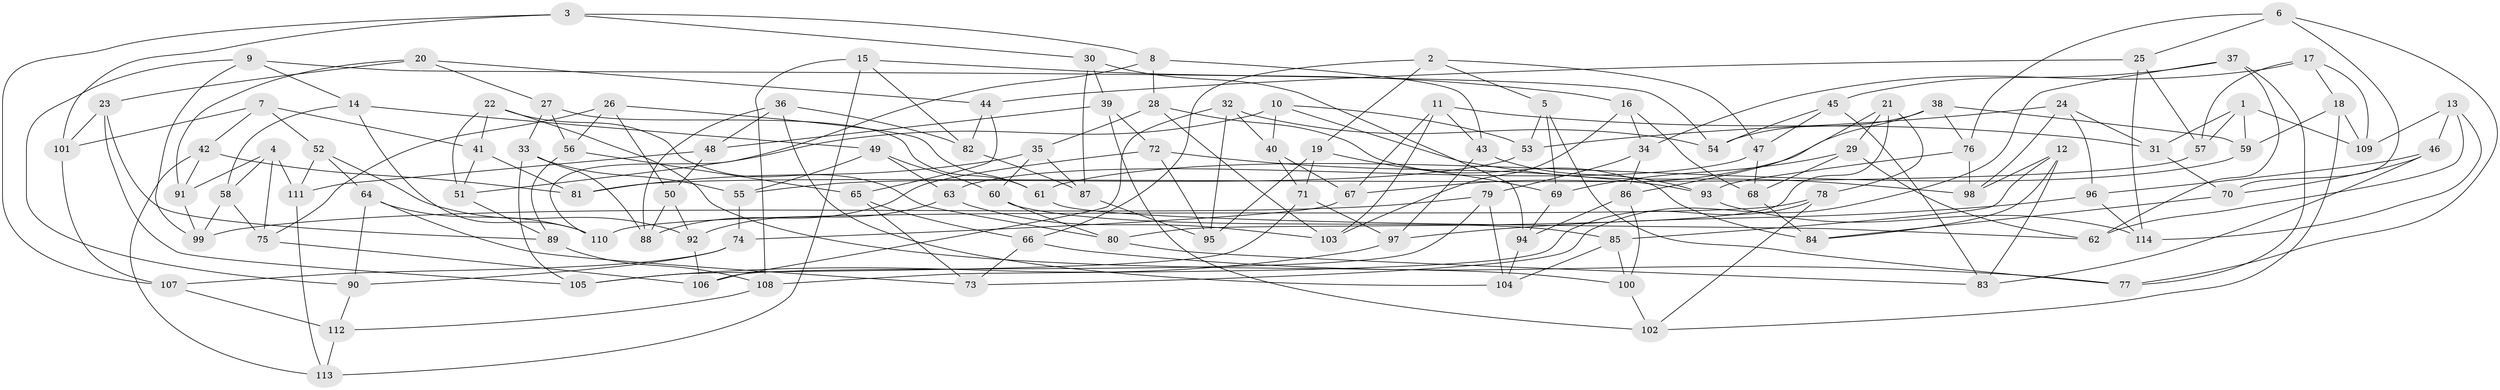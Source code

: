 // Generated by graph-tools (version 1.1) at 2025/16/03/09/25 04:16:23]
// undirected, 114 vertices, 228 edges
graph export_dot {
graph [start="1"]
  node [color=gray90,style=filled];
  1;
  2;
  3;
  4;
  5;
  6;
  7;
  8;
  9;
  10;
  11;
  12;
  13;
  14;
  15;
  16;
  17;
  18;
  19;
  20;
  21;
  22;
  23;
  24;
  25;
  26;
  27;
  28;
  29;
  30;
  31;
  32;
  33;
  34;
  35;
  36;
  37;
  38;
  39;
  40;
  41;
  42;
  43;
  44;
  45;
  46;
  47;
  48;
  49;
  50;
  51;
  52;
  53;
  54;
  55;
  56;
  57;
  58;
  59;
  60;
  61;
  62;
  63;
  64;
  65;
  66;
  67;
  68;
  69;
  70;
  71;
  72;
  73;
  74;
  75;
  76;
  77;
  78;
  79;
  80;
  81;
  82;
  83;
  84;
  85;
  86;
  87;
  88;
  89;
  90;
  91;
  92;
  93;
  94;
  95;
  96;
  97;
  98;
  99;
  100;
  101;
  102;
  103;
  104;
  105;
  106;
  107;
  108;
  109;
  110;
  111;
  112;
  113;
  114;
  1 -- 57;
  1 -- 31;
  1 -- 59;
  1 -- 109;
  2 -- 47;
  2 -- 66;
  2 -- 19;
  2 -- 5;
  3 -- 101;
  3 -- 107;
  3 -- 8;
  3 -- 30;
  4 -- 91;
  4 -- 111;
  4 -- 75;
  4 -- 58;
  5 -- 69;
  5 -- 53;
  5 -- 77;
  6 -- 77;
  6 -- 70;
  6 -- 76;
  6 -- 25;
  7 -- 101;
  7 -- 41;
  7 -- 42;
  7 -- 52;
  8 -- 110;
  8 -- 28;
  8 -- 43;
  9 -- 99;
  9 -- 90;
  9 -- 54;
  9 -- 14;
  10 -- 51;
  10 -- 53;
  10 -- 40;
  10 -- 98;
  11 -- 31;
  11 -- 43;
  11 -- 103;
  11 -- 67;
  12 -- 85;
  12 -- 98;
  12 -- 84;
  12 -- 83;
  13 -- 62;
  13 -- 114;
  13 -- 46;
  13 -- 109;
  14 -- 58;
  14 -- 110;
  14 -- 49;
  15 -- 113;
  15 -- 16;
  15 -- 108;
  15 -- 82;
  16 -- 68;
  16 -- 34;
  16 -- 103;
  17 -- 57;
  17 -- 109;
  17 -- 34;
  17 -- 18;
  18 -- 59;
  18 -- 109;
  18 -- 102;
  19 -- 71;
  19 -- 69;
  19 -- 95;
  20 -- 91;
  20 -- 27;
  20 -- 44;
  20 -- 23;
  21 -- 78;
  21 -- 29;
  21 -- 80;
  21 -- 86;
  22 -- 41;
  22 -- 51;
  22 -- 80;
  22 -- 100;
  23 -- 105;
  23 -- 101;
  23 -- 89;
  24 -- 31;
  24 -- 98;
  24 -- 96;
  24 -- 53;
  25 -- 44;
  25 -- 57;
  25 -- 114;
  26 -- 61;
  26 -- 75;
  26 -- 56;
  26 -- 50;
  27 -- 33;
  27 -- 56;
  27 -- 61;
  28 -- 35;
  28 -- 84;
  28 -- 103;
  29 -- 68;
  29 -- 69;
  29 -- 62;
  30 -- 39;
  30 -- 94;
  30 -- 87;
  31 -- 70;
  32 -- 106;
  32 -- 54;
  32 -- 95;
  32 -- 40;
  33 -- 105;
  33 -- 55;
  33 -- 88;
  34 -- 86;
  34 -- 79;
  35 -- 60;
  35 -- 81;
  35 -- 87;
  36 -- 88;
  36 -- 104;
  36 -- 48;
  36 -- 82;
  37 -- 45;
  37 -- 73;
  37 -- 77;
  37 -- 62;
  38 -- 59;
  38 -- 54;
  38 -- 67;
  38 -- 76;
  39 -- 72;
  39 -- 102;
  39 -- 48;
  40 -- 71;
  40 -- 67;
  41 -- 51;
  41 -- 81;
  42 -- 113;
  42 -- 81;
  42 -- 91;
  43 -- 97;
  43 -- 93;
  44 -- 82;
  44 -- 65;
  45 -- 47;
  45 -- 54;
  45 -- 83;
  46 -- 96;
  46 -- 83;
  46 -- 70;
  47 -- 68;
  47 -- 63;
  48 -- 50;
  48 -- 111;
  49 -- 55;
  49 -- 60;
  49 -- 63;
  50 -- 88;
  50 -- 92;
  51 -- 89;
  52 -- 111;
  52 -- 64;
  52 -- 92;
  53 -- 55;
  55 -- 74;
  56 -- 65;
  56 -- 89;
  57 -- 81;
  58 -- 75;
  58 -- 99;
  59 -- 61;
  60 -- 80;
  60 -- 85;
  61 -- 62;
  63 -- 92;
  63 -- 103;
  64 -- 110;
  64 -- 90;
  64 -- 73;
  65 -- 66;
  65 -- 73;
  66 -- 77;
  66 -- 73;
  67 -- 74;
  68 -- 84;
  69 -- 94;
  70 -- 84;
  71 -- 97;
  71 -- 105;
  72 -- 95;
  72 -- 88;
  72 -- 93;
  74 -- 107;
  74 -- 90;
  75 -- 106;
  76 -- 93;
  76 -- 98;
  78 -- 108;
  78 -- 102;
  78 -- 110;
  79 -- 99;
  79 -- 106;
  79 -- 104;
  80 -- 83;
  82 -- 87;
  85 -- 104;
  85 -- 100;
  86 -- 94;
  86 -- 100;
  87 -- 95;
  89 -- 108;
  90 -- 112;
  91 -- 99;
  92 -- 106;
  93 -- 114;
  94 -- 104;
  96 -- 97;
  96 -- 114;
  97 -- 105;
  100 -- 102;
  101 -- 107;
  107 -- 112;
  108 -- 112;
  111 -- 113;
  112 -- 113;
}
